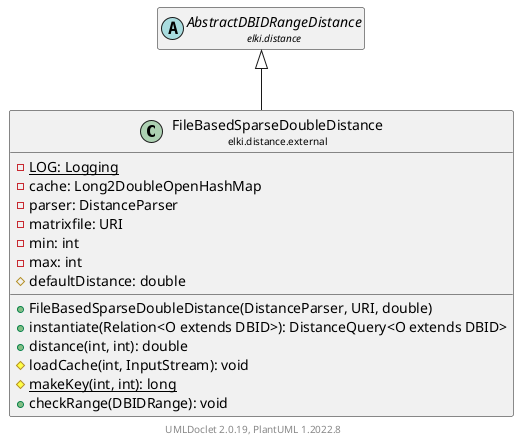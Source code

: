 @startuml
    remove .*\.(Instance|Par|Parameterizer|Factory)$
    set namespaceSeparator none
    hide empty fields
    hide empty methods

    class "<size:14>FileBasedSparseDoubleDistance\n<size:10>elki.distance.external" as elki.distance.external.FileBasedSparseDoubleDistance [[FileBasedSparseDoubleDistance.html]] {
        {static} -LOG: Logging
        -cache: Long2DoubleOpenHashMap
        -parser: DistanceParser
        -matrixfile: URI
        -min: int
        -max: int
        #defaultDistance: double
        +FileBasedSparseDoubleDistance(DistanceParser, URI, double)
        +instantiate(Relation<O extends DBID>): DistanceQuery<O extends DBID>
        +distance(int, int): double
        #loadCache(int, InputStream): void
        {static} #makeKey(int, int): long
        +checkRange(DBIDRange): void
    }

    abstract class "<size:14>AbstractDBIDRangeDistance\n<size:10>elki.distance" as elki.distance.AbstractDBIDRangeDistance [[../AbstractDBIDRangeDistance.html]]
    class "<size:14>FileBasedSparseDoubleDistance.Par\n<size:10>elki.distance.external" as elki.distance.external.FileBasedSparseDoubleDistance.Par [[FileBasedSparseDoubleDistance.Par.html]]

    elki.distance.AbstractDBIDRangeDistance <|-- elki.distance.external.FileBasedSparseDoubleDistance
    elki.distance.external.FileBasedSparseDoubleDistance +-- elki.distance.external.FileBasedSparseDoubleDistance.Par

    center footer UMLDoclet 2.0.19, PlantUML 1.2022.8
@enduml
